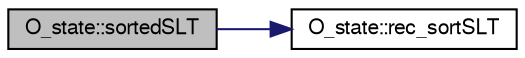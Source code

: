 digraph G
{
  bgcolor="transparent";
  edge [fontname="FreeSans",fontsize="10",labelfontname="FreeSans",labelfontsize="10"];
  node [fontname="FreeSans",fontsize="10",shape=record];
  rankdir=LR;
  Node1 [label="O_state::sortedSLT",height=0.2,width=0.4,color="black", fillcolor="grey75", style="filled" fontcolor="black"];
  Node1 -> Node2 [color="midnightblue",fontsize="10",style="solid",fontname="FreeSans"];
  Node2 [label="O_state::rec_sortSLT",height=0.2,width=0.4,color="black",URL="$class_o__state.html#a46d9a2792e600d2f027fa6007f541f16",tooltip="Recursive function to list &amp; sort nodes in a subSLT."];
}
